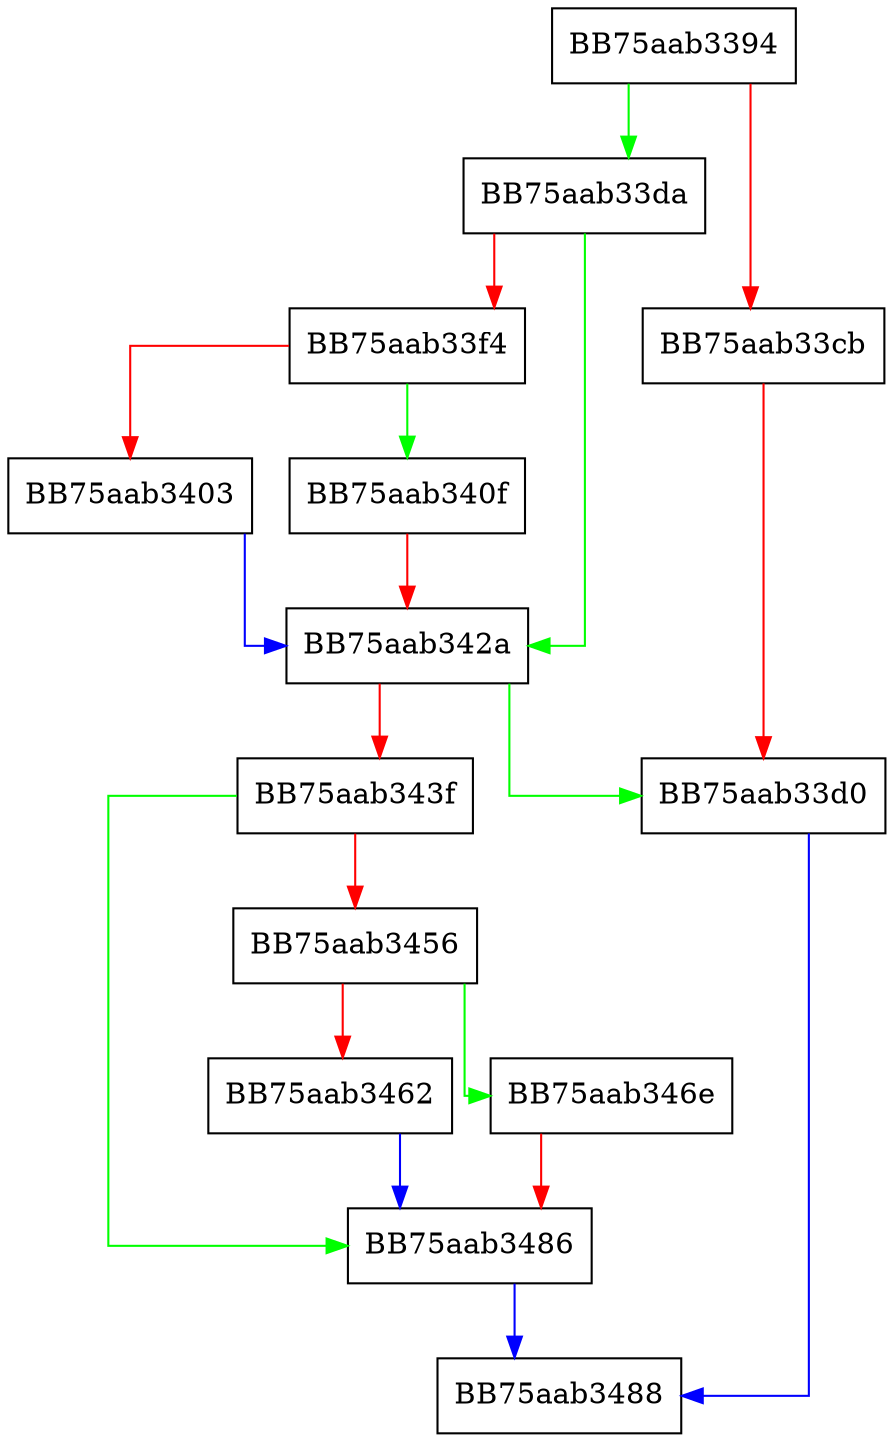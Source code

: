digraph AllocateSpaceForValue {
  node [shape="box"];
  graph [splines=ortho];
  BB75aab3394 -> BB75aab33da [color="green"];
  BB75aab3394 -> BB75aab33cb [color="red"];
  BB75aab33cb -> BB75aab33d0 [color="red"];
  BB75aab33d0 -> BB75aab3488 [color="blue"];
  BB75aab33da -> BB75aab342a [color="green"];
  BB75aab33da -> BB75aab33f4 [color="red"];
  BB75aab33f4 -> BB75aab340f [color="green"];
  BB75aab33f4 -> BB75aab3403 [color="red"];
  BB75aab3403 -> BB75aab342a [color="blue"];
  BB75aab340f -> BB75aab342a [color="red"];
  BB75aab342a -> BB75aab33d0 [color="green"];
  BB75aab342a -> BB75aab343f [color="red"];
  BB75aab343f -> BB75aab3486 [color="green"];
  BB75aab343f -> BB75aab3456 [color="red"];
  BB75aab3456 -> BB75aab346e [color="green"];
  BB75aab3456 -> BB75aab3462 [color="red"];
  BB75aab3462 -> BB75aab3486 [color="blue"];
  BB75aab346e -> BB75aab3486 [color="red"];
  BB75aab3486 -> BB75aab3488 [color="blue"];
}